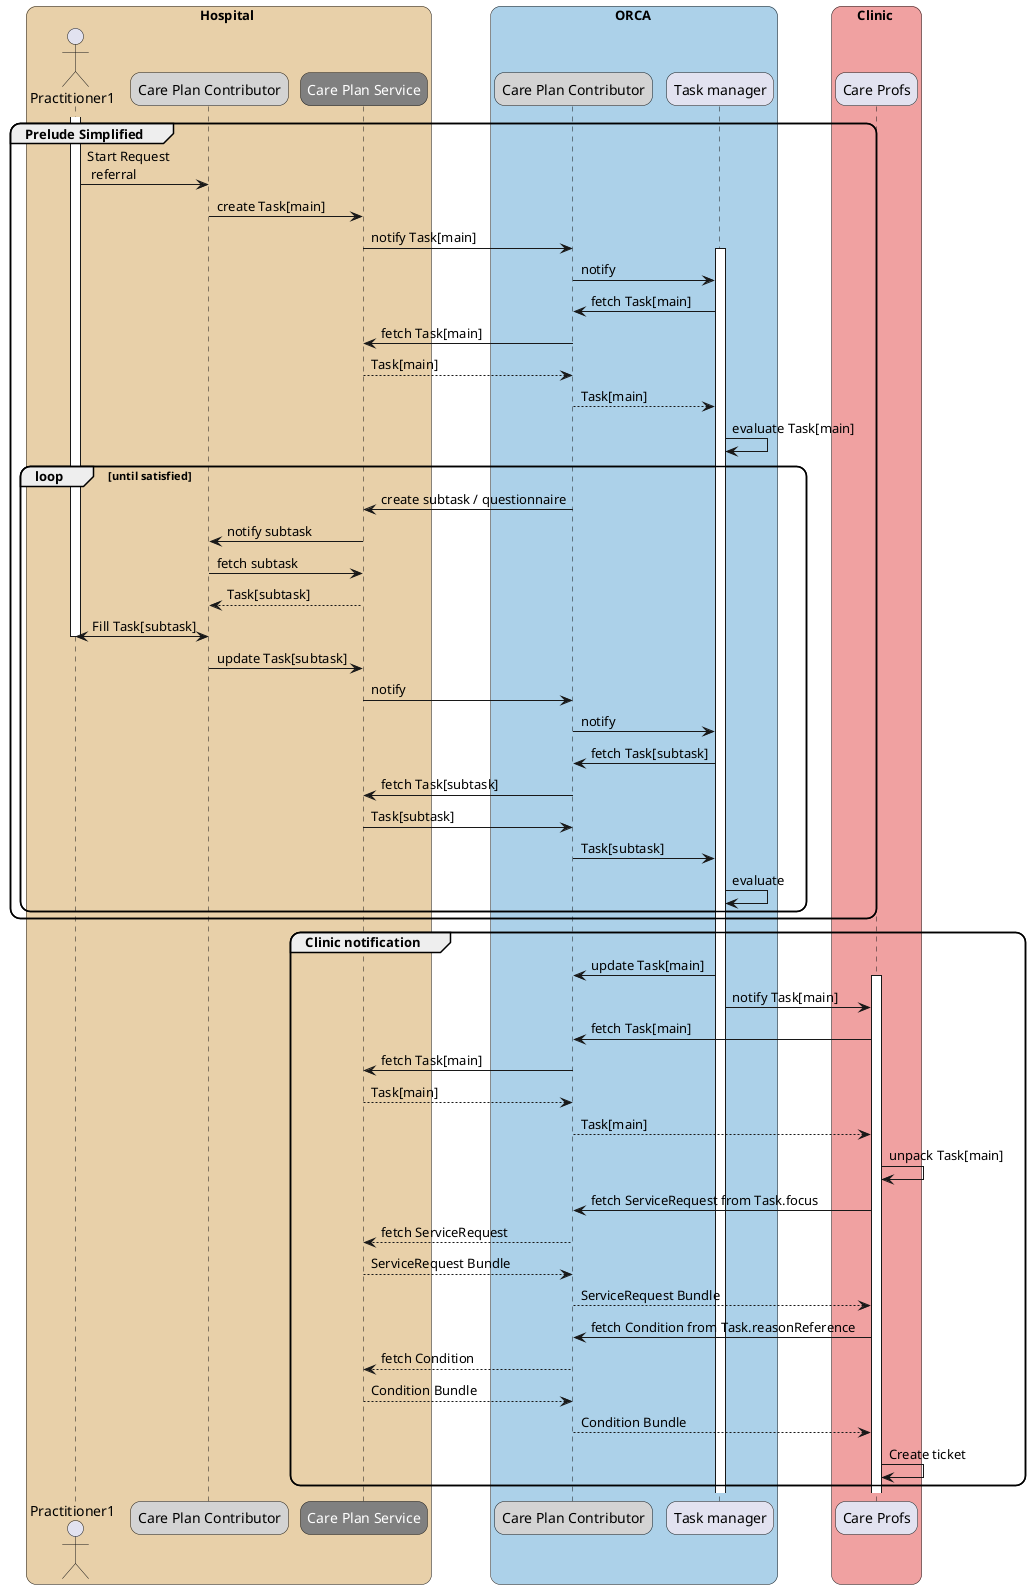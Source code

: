 @startuml clinic-notification

skinparam roundcorner 20
skinparam defaultFontName Arial

box Hospital #e8d0a9
    actor Practitioner1 as Practitioner1
    participant "Care Plan Contributor" as CPC1 #LightGray
    participant "<font color=white>Care Plan Service" as CPS #Gray
end box

box ORCA #acd1e9
    participant "Care Plan Contributor" as CPC2 #LightGray
    participant "Task manager" as manager
end box

box Clinic #f0a1a1
    participant "Care Profs" as careprofs
end box

group Prelude Simplified
activate Practitioner1
Practitioner1 -> CPC1 : Start Request\n referral
CPC1 -> CPS: create Task[main]
CPS -> CPC2: notify Task[main]
activate manager
CPC2 -> manager: notify
manager -> CPC2: fetch Task[main]
CPC2 -> CPS: fetch Task[main]
CPS --> CPC2: Task[main]
CPC2 --> manager: Task[main]
manager -> manager: evaluate Task[main]
loop until satisfied
    CPC2 -> CPS: create subtask / questionnaire
    CPS -> CPC1: notify subtask
    CPC1 -> CPS: fetch subtask
    CPS --> CPC1: Task[subtask]
    CPC1 <-> Practitioner1: Fill Task[subtask]
    deactivate Practitioner1
    CPC1 -> CPS: update Task[subtask]
    CPS -> CPC2: notify
    CPC2 -> manager: notify
    manager ->  CPC2: fetch Task[subtask]
    CPC2 -> CPS: fetch Task[subtask]
    CPS -> CPC2: Task[subtask]
    CPC2 -> manager: Task[subtask]
    manager -> manager: evaluate
end loop
end group
group Clinic notification
manager -> CPC2: update Task[main]
activate careprofs
manager -> careprofs: notify Task[main]
careprofs -> CPC2: fetch Task[main]
CPC2 -> CPS: fetch Task[main]
CPS --> CPC2: Task[main]
CPC2 --> careprofs: Task[main]
careprofs -> careprofs: unpack Task[main]
careprofs -> CPC2: fetch ServiceRequest from Task.focus
CPC2 --> CPS: fetch ServiceRequest
CPS --> CPC2: ServiceRequest Bundle
CPC2 --> careprofs: ServiceRequest Bundle
careprofs -> CPC2: fetch Condition from Task.reasonReference
CPC2 --> CPS: fetch Condition
CPS --> CPC2: Condition Bundle
CPC2 --> careprofs: Condition Bundle
careprofs -> careprofs: Create ticket
end group
@enduml
